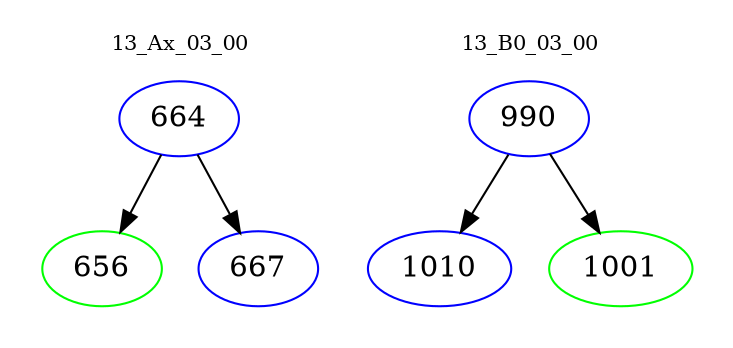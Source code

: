 digraph{
subgraph cluster_0 {
color = white
label = "13_Ax_03_00";
fontsize=10;
T0_664 [label="664", color="blue"]
T0_664 -> T0_656 [color="black"]
T0_656 [label="656", color="green"]
T0_664 -> T0_667 [color="black"]
T0_667 [label="667", color="blue"]
}
subgraph cluster_1 {
color = white
label = "13_B0_03_00";
fontsize=10;
T1_990 [label="990", color="blue"]
T1_990 -> T1_1010 [color="black"]
T1_1010 [label="1010", color="blue"]
T1_990 -> T1_1001 [color="black"]
T1_1001 [label="1001", color="green"]
}
}
